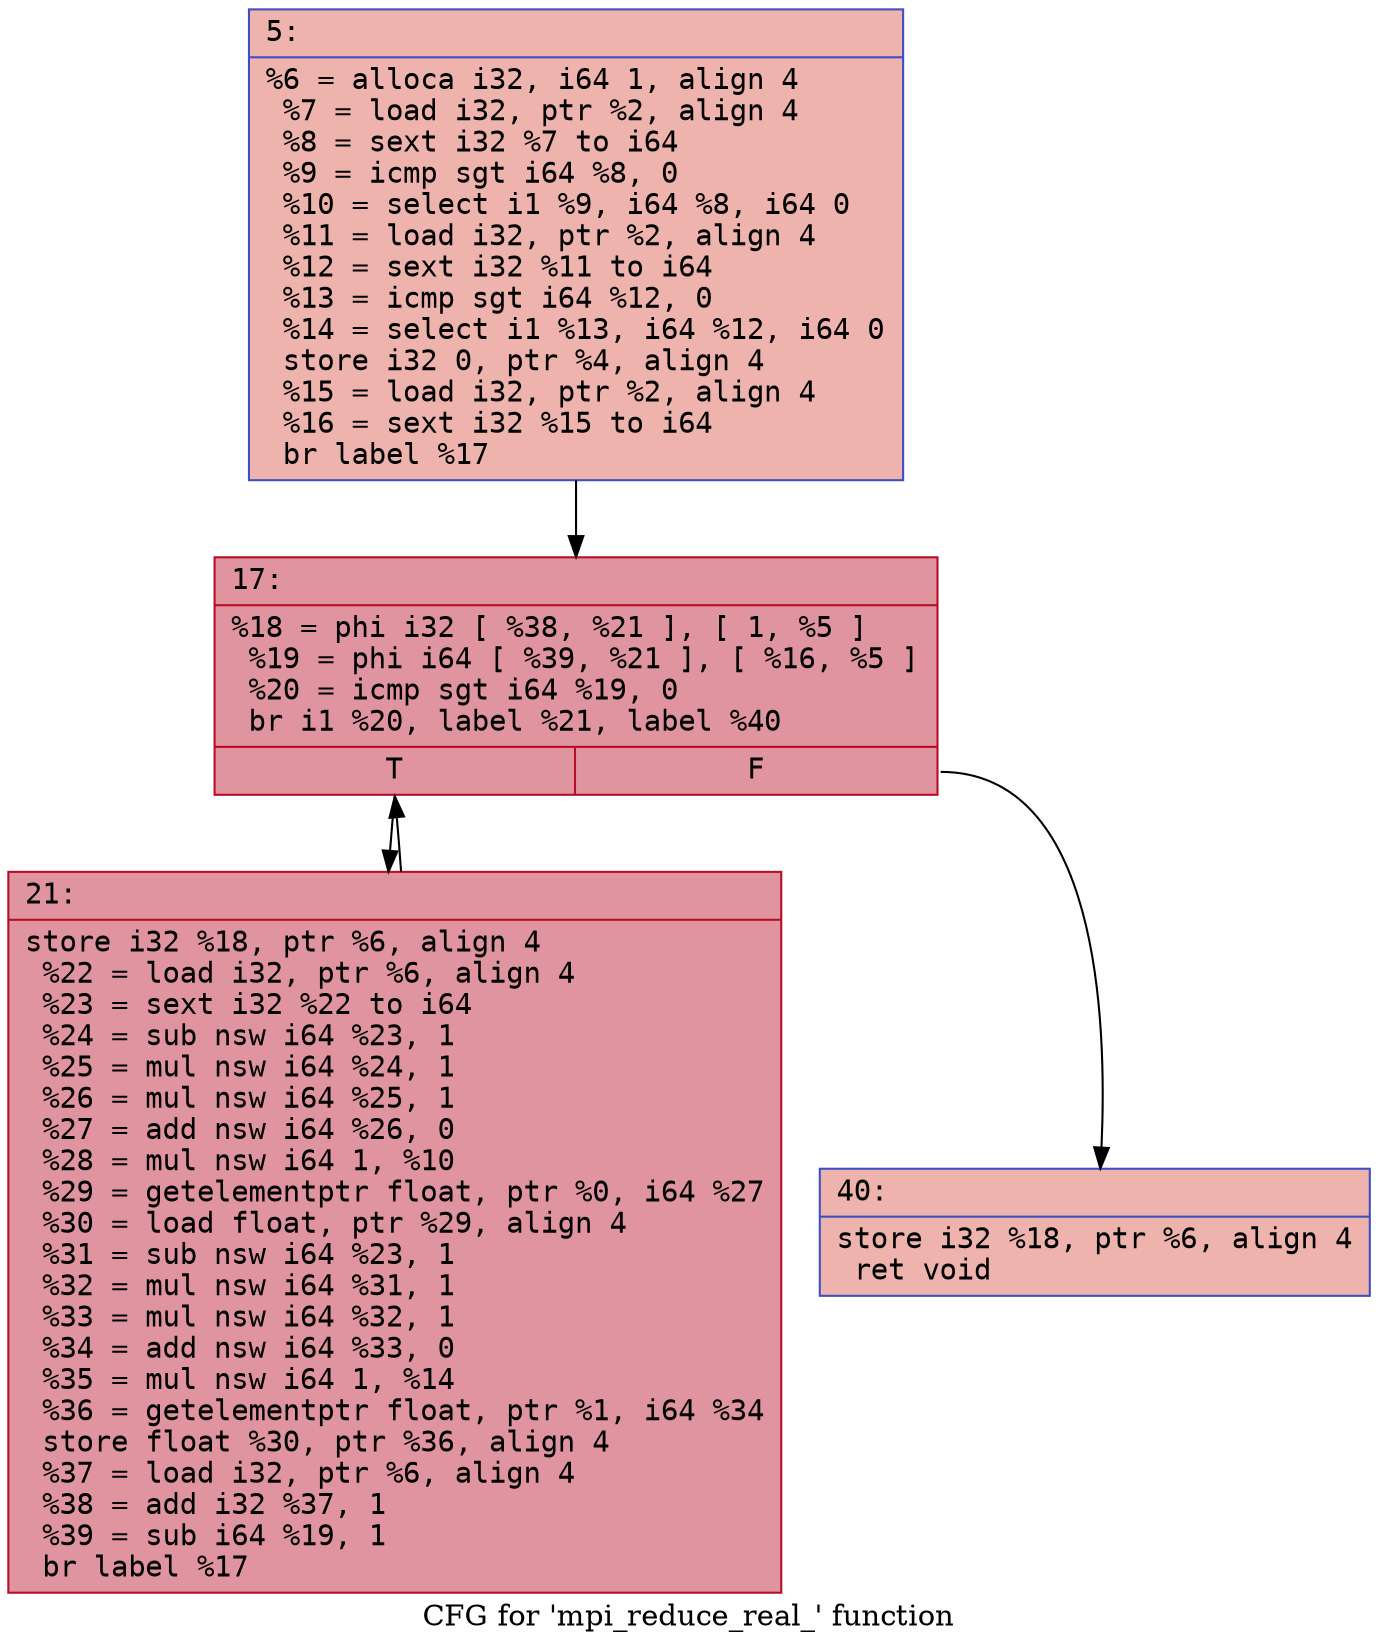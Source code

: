 digraph "CFG for 'mpi_reduce_real_' function" {
	label="CFG for 'mpi_reduce_real_' function";

	Node0x5560a31ce820 [shape=record,color="#3d50c3ff", style=filled, fillcolor="#d6524470" fontname="Courier",label="{5:\l|  %6 = alloca i32, i64 1, align 4\l  %7 = load i32, ptr %2, align 4\l  %8 = sext i32 %7 to i64\l  %9 = icmp sgt i64 %8, 0\l  %10 = select i1 %9, i64 %8, i64 0\l  %11 = load i32, ptr %2, align 4\l  %12 = sext i32 %11 to i64\l  %13 = icmp sgt i64 %12, 0\l  %14 = select i1 %13, i64 %12, i64 0\l  store i32 0, ptr %4, align 4\l  %15 = load i32, ptr %2, align 4\l  %16 = sext i32 %15 to i64\l  br label %17\l}"];
	Node0x5560a31ce820 -> Node0x5560a31cf040[tooltip="5 -> 17\nProbability 100.00%" ];
	Node0x5560a31cf040 [shape=record,color="#b70d28ff", style=filled, fillcolor="#b70d2870" fontname="Courier",label="{17:\l|  %18 = phi i32 [ %38, %21 ], [ 1, %5 ]\l  %19 = phi i64 [ %39, %21 ], [ %16, %5 ]\l  %20 = icmp sgt i64 %19, 0\l  br i1 %20, label %21, label %40\l|{<s0>T|<s1>F}}"];
	Node0x5560a31cf040:s0 -> Node0x5560a31cf100[tooltip="17 -> 21\nProbability 96.88%" ];
	Node0x5560a31cf040:s1 -> Node0x5560a31cf330[tooltip="17 -> 40\nProbability 3.12%" ];
	Node0x5560a31cf100 [shape=record,color="#b70d28ff", style=filled, fillcolor="#b70d2870" fontname="Courier",label="{21:\l|  store i32 %18, ptr %6, align 4\l  %22 = load i32, ptr %6, align 4\l  %23 = sext i32 %22 to i64\l  %24 = sub nsw i64 %23, 1\l  %25 = mul nsw i64 %24, 1\l  %26 = mul nsw i64 %25, 1\l  %27 = add nsw i64 %26, 0\l  %28 = mul nsw i64 1, %10\l  %29 = getelementptr float, ptr %0, i64 %27\l  %30 = load float, ptr %29, align 4\l  %31 = sub nsw i64 %23, 1\l  %32 = mul nsw i64 %31, 1\l  %33 = mul nsw i64 %32, 1\l  %34 = add nsw i64 %33, 0\l  %35 = mul nsw i64 1, %14\l  %36 = getelementptr float, ptr %1, i64 %34\l  store float %30, ptr %36, align 4\l  %37 = load i32, ptr %6, align 4\l  %38 = add i32 %37, 1\l  %39 = sub i64 %19, 1\l  br label %17\l}"];
	Node0x5560a31cf100 -> Node0x5560a31cf040[tooltip="21 -> 17\nProbability 100.00%" ];
	Node0x5560a31cf330 [shape=record,color="#3d50c3ff", style=filled, fillcolor="#d6524470" fontname="Courier",label="{40:\l|  store i32 %18, ptr %6, align 4\l  ret void\l}"];
}
